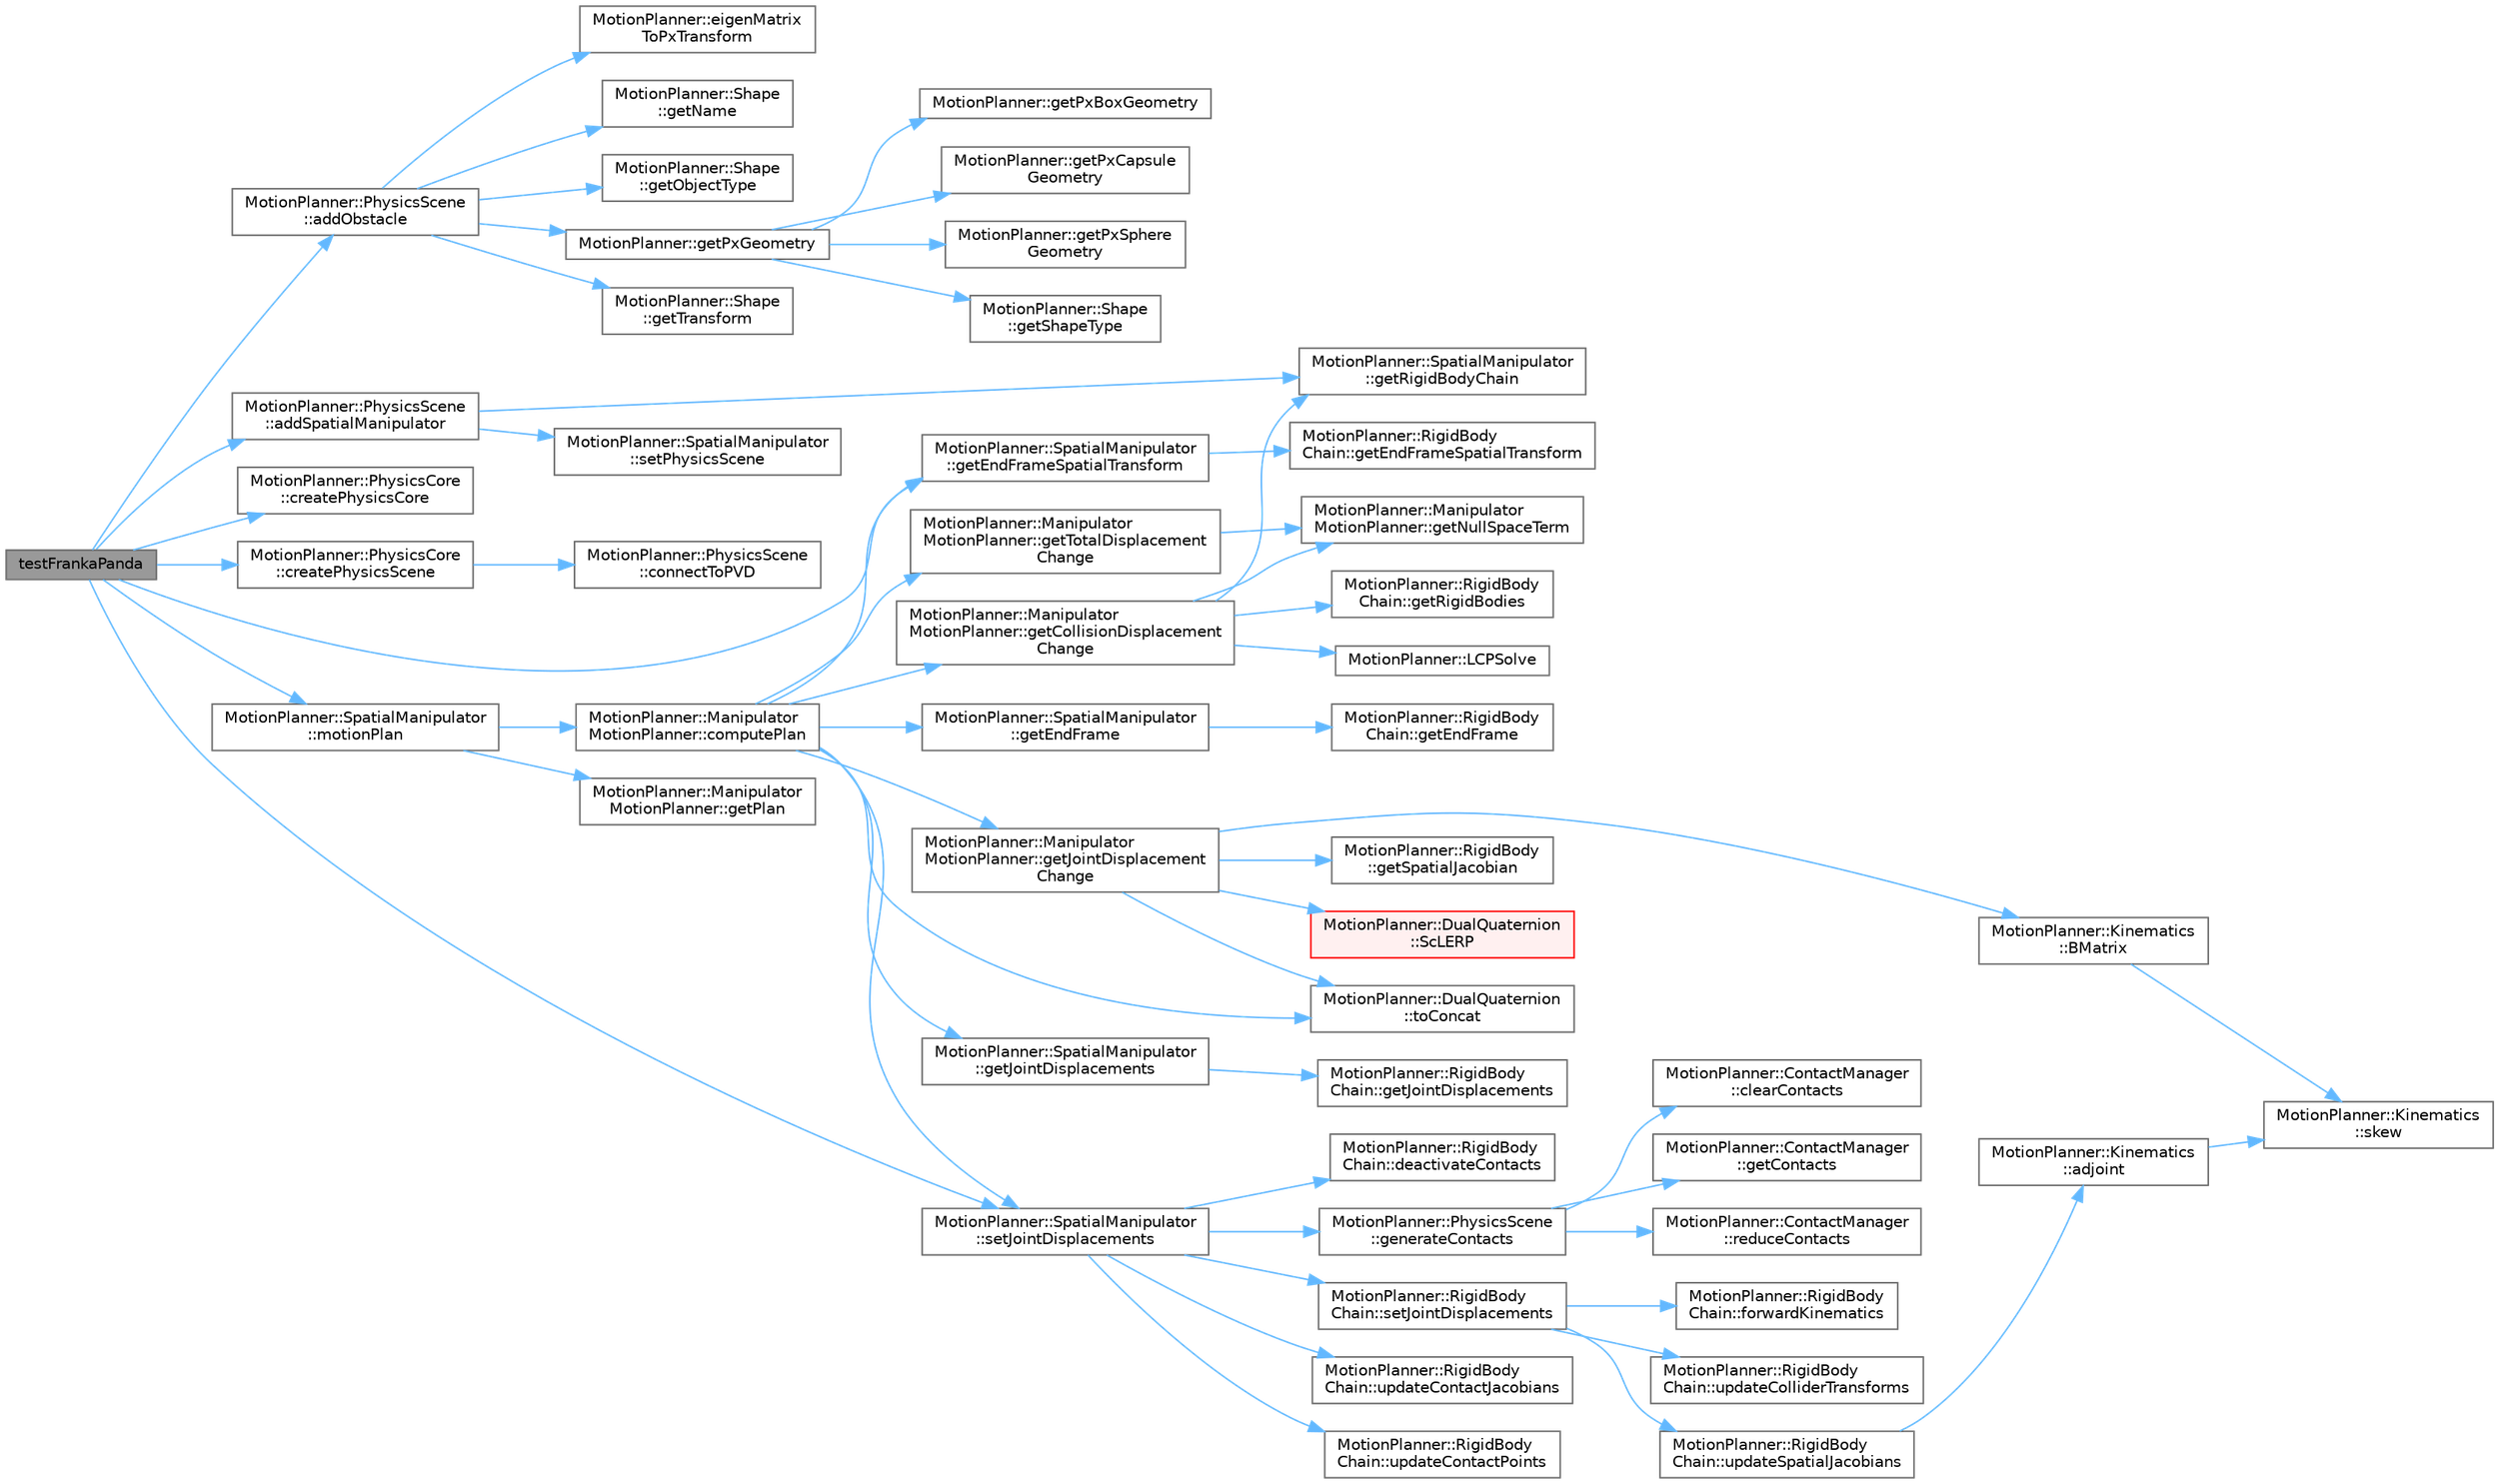 digraph "testFrankaPanda"
{
 // LATEX_PDF_SIZE
  bgcolor="transparent";
  edge [fontname=Helvetica,fontsize=10,labelfontname=Helvetica,labelfontsize=10];
  node [fontname=Helvetica,fontsize=10,shape=box,height=0.2,width=0.4];
  rankdir="LR";
  Node1 [label="testFrankaPanda",height=0.2,width=0.4,color="gray40", fillcolor="grey60", style="filled", fontcolor="black",tooltip=" "];
  Node1 -> Node2 [color="steelblue1",style="solid"];
  Node2 [label="MotionPlanner::PhysicsScene\l::addObstacle",height=0.2,width=0.4,color="grey40", fillcolor="white", style="filled",URL="$class_motion_planner_1_1_physics_scene.html#a505e5f84b92c7dd8c0c955f476842b6e",tooltip=" "];
  Node2 -> Node3 [color="steelblue1",style="solid"];
  Node3 [label="MotionPlanner::eigenMatrix\lToPxTransform",height=0.2,width=0.4,color="grey40", fillcolor="white", style="filled",URL="$namespace_motion_planner.html#a838cea8f45278eb0326d5c7e528ac2f2",tooltip=" "];
  Node2 -> Node4 [color="steelblue1",style="solid"];
  Node4 [label="MotionPlanner::Shape\l::getName",height=0.2,width=0.4,color="grey40", fillcolor="white", style="filled",URL="$class_motion_planner_1_1_shape.html#acea6c03b9cf5e36c90b60dc79f07cdfd",tooltip=" "];
  Node2 -> Node5 [color="steelblue1",style="solid"];
  Node5 [label="MotionPlanner::Shape\l::getObjectType",height=0.2,width=0.4,color="grey40", fillcolor="white", style="filled",URL="$class_motion_planner_1_1_shape.html#a1d7f6dd9ae3bc640b2e36384bfb33a13",tooltip=" "];
  Node2 -> Node6 [color="steelblue1",style="solid"];
  Node6 [label="MotionPlanner::getPxGeometry",height=0.2,width=0.4,color="grey40", fillcolor="white", style="filled",URL="$namespace_motion_planner.html#a9f065fef79f13d23e7c084691a30a62e",tooltip=" "];
  Node6 -> Node7 [color="steelblue1",style="solid"];
  Node7 [label="MotionPlanner::getPxBoxGeometry",height=0.2,width=0.4,color="grey40", fillcolor="white", style="filled",URL="$namespace_motion_planner.html#a47f69fbf2dccb145dfbe6e481174e7cf",tooltip=" "];
  Node6 -> Node8 [color="steelblue1",style="solid"];
  Node8 [label="MotionPlanner::getPxCapsule\lGeometry",height=0.2,width=0.4,color="grey40", fillcolor="white", style="filled",URL="$namespace_motion_planner.html#afdea9a17396da6b4a31fedaf7d09cbfc",tooltip=" "];
  Node6 -> Node9 [color="steelblue1",style="solid"];
  Node9 [label="MotionPlanner::getPxSphere\lGeometry",height=0.2,width=0.4,color="grey40", fillcolor="white", style="filled",URL="$namespace_motion_planner.html#aa2022e3f0fd2991f4f1a55433b19ab20",tooltip=" "];
  Node6 -> Node10 [color="steelblue1",style="solid"];
  Node10 [label="MotionPlanner::Shape\l::getShapeType",height=0.2,width=0.4,color="grey40", fillcolor="white", style="filled",URL="$class_motion_planner_1_1_shape.html#aeb66fd269642463310afdb36d965491c",tooltip=" "];
  Node2 -> Node11 [color="steelblue1",style="solid"];
  Node11 [label="MotionPlanner::Shape\l::getTransform",height=0.2,width=0.4,color="grey40", fillcolor="white", style="filled",URL="$class_motion_planner_1_1_shape.html#a6ac7f2e8a46cde44a20e81e39d138ad9",tooltip=" "];
  Node1 -> Node12 [color="steelblue1",style="solid"];
  Node12 [label="MotionPlanner::PhysicsScene\l::addSpatialManipulator",height=0.2,width=0.4,color="grey40", fillcolor="white", style="filled",URL="$class_motion_planner_1_1_physics_scene.html#ab29441854f3e66856df5836e5c52fdd4",tooltip=" "];
  Node12 -> Node13 [color="steelblue1",style="solid"];
  Node13 [label="MotionPlanner::SpatialManipulator\l::getRigidBodyChain",height=0.2,width=0.4,color="grey40", fillcolor="white", style="filled",URL="$class_motion_planner_1_1_spatial_manipulator.html#a2c6575a1cac697922a54d1c6a038f3d8",tooltip=" "];
  Node12 -> Node14 [color="steelblue1",style="solid"];
  Node14 [label="MotionPlanner::SpatialManipulator\l::setPhysicsScene",height=0.2,width=0.4,color="grey40", fillcolor="white", style="filled",URL="$class_motion_planner_1_1_spatial_manipulator.html#a397ed731bbfa82e78392d0060cd93710",tooltip=" "];
  Node1 -> Node15 [color="steelblue1",style="solid"];
  Node15 [label="MotionPlanner::PhysicsCore\l::createPhysicsCore",height=0.2,width=0.4,color="grey40", fillcolor="white", style="filled",URL="$class_motion_planner_1_1_physics_core.html#a9820626a89f7778e1e46e501b302ef5e",tooltip=" "];
  Node1 -> Node16 [color="steelblue1",style="solid"];
  Node16 [label="MotionPlanner::PhysicsCore\l::createPhysicsScene",height=0.2,width=0.4,color="grey40", fillcolor="white", style="filled",URL="$class_motion_planner_1_1_physics_core.html#ab83f143f8ad0c9ed4a48413b5259c3cd",tooltip=" "];
  Node16 -> Node17 [color="steelblue1",style="solid"];
  Node17 [label="MotionPlanner::PhysicsScene\l::connectToPVD",height=0.2,width=0.4,color="grey40", fillcolor="white", style="filled",URL="$class_motion_planner_1_1_physics_scene.html#a4d84756c621d3ed5dc039685a4b45e60",tooltip=" "];
  Node1 -> Node18 [color="steelblue1",style="solid"];
  Node18 [label="MotionPlanner::SpatialManipulator\l::getEndFrameSpatialTransform",height=0.2,width=0.4,color="grey40", fillcolor="white", style="filled",URL="$class_motion_planner_1_1_spatial_manipulator.html#a17f46fc575ca2bcbdb1d870dccaad9f2",tooltip=" "];
  Node18 -> Node19 [color="steelblue1",style="solid"];
  Node19 [label="MotionPlanner::RigidBody\lChain::getEndFrameSpatialTransform",height=0.2,width=0.4,color="grey40", fillcolor="white", style="filled",URL="$class_motion_planner_1_1_rigid_body_chain.html#a3d9de6ab9b4a9553124ac4d1d9d42b6b",tooltip=" "];
  Node1 -> Node20 [color="steelblue1",style="solid"];
  Node20 [label="MotionPlanner::SpatialManipulator\l::motionPlan",height=0.2,width=0.4,color="grey40", fillcolor="white", style="filled",URL="$class_motion_planner_1_1_spatial_manipulator.html#a957b98e821483a5308bc593eb68a194c",tooltip=" "];
  Node20 -> Node21 [color="steelblue1",style="solid"];
  Node21 [label="MotionPlanner::Manipulator\lMotionPlanner::computePlan",height=0.2,width=0.4,color="grey40", fillcolor="white", style="filled",URL="$class_motion_planner_1_1_manipulator_motion_planner.html#a9b7171efe0c7bdf5b82c4e99da2cd93a",tooltip=" "];
  Node21 -> Node22 [color="steelblue1",style="solid"];
  Node22 [label="MotionPlanner::Manipulator\lMotionPlanner::getCollisionDisplacement\lChange",height=0.2,width=0.4,color="grey40", fillcolor="white", style="filled",URL="$class_motion_planner_1_1_manipulator_motion_planner.html#ae6b6ed04bacad0c3320a0093b9d03094",tooltip=" "];
  Node22 -> Node23 [color="steelblue1",style="solid"];
  Node23 [label="MotionPlanner::Manipulator\lMotionPlanner::getNullSpaceTerm",height=0.2,width=0.4,color="grey40", fillcolor="white", style="filled",URL="$class_motion_planner_1_1_manipulator_motion_planner.html#a506d942e13860dd5c93c164da06c73d3",tooltip=" "];
  Node22 -> Node24 [color="steelblue1",style="solid"];
  Node24 [label="MotionPlanner::RigidBody\lChain::getRigidBodies",height=0.2,width=0.4,color="grey40", fillcolor="white", style="filled",URL="$class_motion_planner_1_1_rigid_body_chain.html#a4b354a7d2a3100b91ff78192d87e2453",tooltip=" "];
  Node22 -> Node13 [color="steelblue1",style="solid"];
  Node22 -> Node25 [color="steelblue1",style="solid"];
  Node25 [label="MotionPlanner::LCPSolve",height=0.2,width=0.4,color="grey40", fillcolor="white", style="filled",URL="$namespace_motion_planner.html#a6b6af252470b50725ce3b618cf25bdab",tooltip=" "];
  Node21 -> Node26 [color="steelblue1",style="solid"];
  Node26 [label="MotionPlanner::SpatialManipulator\l::getEndFrame",height=0.2,width=0.4,color="grey40", fillcolor="white", style="filled",URL="$class_motion_planner_1_1_spatial_manipulator.html#a019f95c38bde2cabdeebc5c9807904d3",tooltip=" "];
  Node26 -> Node27 [color="steelblue1",style="solid"];
  Node27 [label="MotionPlanner::RigidBody\lChain::getEndFrame",height=0.2,width=0.4,color="grey40", fillcolor="white", style="filled",URL="$class_motion_planner_1_1_rigid_body_chain.html#af67da81fcb61c6eaa5a971c1c4f5682f",tooltip=" "];
  Node21 -> Node18 [color="steelblue1",style="solid"];
  Node21 -> Node28 [color="steelblue1",style="solid"];
  Node28 [label="MotionPlanner::Manipulator\lMotionPlanner::getJointDisplacement\lChange",height=0.2,width=0.4,color="grey40", fillcolor="white", style="filled",URL="$class_motion_planner_1_1_manipulator_motion_planner.html#a3f8aac288befc3ebfb244690cc177506",tooltip=" "];
  Node28 -> Node29 [color="steelblue1",style="solid"];
  Node29 [label="MotionPlanner::Kinematics\l::BMatrix",height=0.2,width=0.4,color="grey40", fillcolor="white", style="filled",URL="$namespace_motion_planner_1_1_kinematics.html#afc8cc192134d01ef289f8588825907ca",tooltip=" "];
  Node29 -> Node30 [color="steelblue1",style="solid"];
  Node30 [label="MotionPlanner::Kinematics\l::skew",height=0.2,width=0.4,color="grey40", fillcolor="white", style="filled",URL="$namespace_motion_planner_1_1_kinematics.html#a35be98501567026badfaa3995595171f",tooltip=" "];
  Node28 -> Node31 [color="steelblue1",style="solid"];
  Node31 [label="MotionPlanner::RigidBody\l::getSpatialJacobian",height=0.2,width=0.4,color="grey40", fillcolor="white", style="filled",URL="$class_motion_planner_1_1_rigid_body.html#a74df546a835c7f449cc3e5c8defed9ac",tooltip=" "];
  Node28 -> Node32 [color="steelblue1",style="solid"];
  Node32 [label="MotionPlanner::DualQuaternion\l::ScLERP",height=0.2,width=0.4,color="red", fillcolor="#FFF0F0", style="filled",URL="$class_motion_planner_1_1_dual_quaternion.html#a692107a6835968fb192faa6f09d82657",tooltip=" "];
  Node28 -> Node36 [color="steelblue1",style="solid"];
  Node36 [label="MotionPlanner::DualQuaternion\l::toConcat",height=0.2,width=0.4,color="grey40", fillcolor="white", style="filled",URL="$class_motion_planner_1_1_dual_quaternion.html#a3c17e73dd15a659de74675bc663852f4",tooltip=" "];
  Node21 -> Node37 [color="steelblue1",style="solid"];
  Node37 [label="MotionPlanner::SpatialManipulator\l::getJointDisplacements",height=0.2,width=0.4,color="grey40", fillcolor="white", style="filled",URL="$class_motion_planner_1_1_spatial_manipulator.html#ad842e413bfd4923f5a76eb63d734f44c",tooltip=" "];
  Node37 -> Node38 [color="steelblue1",style="solid"];
  Node38 [label="MotionPlanner::RigidBody\lChain::getJointDisplacements",height=0.2,width=0.4,color="grey40", fillcolor="white", style="filled",URL="$class_motion_planner_1_1_rigid_body_chain.html#acf4ee9dc4e0f1f774ee924b837dd1017",tooltip=" "];
  Node21 -> Node39 [color="steelblue1",style="solid"];
  Node39 [label="MotionPlanner::Manipulator\lMotionPlanner::getTotalDisplacement\lChange",height=0.2,width=0.4,color="grey40", fillcolor="white", style="filled",URL="$class_motion_planner_1_1_manipulator_motion_planner.html#a5956f7c82b533377d72d6223fe0366da",tooltip=" "];
  Node39 -> Node23 [color="steelblue1",style="solid"];
  Node21 -> Node40 [color="steelblue1",style="solid"];
  Node40 [label="MotionPlanner::SpatialManipulator\l::setJointDisplacements",height=0.2,width=0.4,color="grey40", fillcolor="white", style="filled",URL="$class_motion_planner_1_1_spatial_manipulator.html#a5119faa935bc11dc513a5cf8897730a6",tooltip=" "];
  Node40 -> Node41 [color="steelblue1",style="solid"];
  Node41 [label="MotionPlanner::RigidBody\lChain::deactivateContacts",height=0.2,width=0.4,color="grey40", fillcolor="white", style="filled",URL="$class_motion_planner_1_1_rigid_body_chain.html#afab4df7237fa2c381e66e18999cf808c",tooltip=" "];
  Node40 -> Node42 [color="steelblue1",style="solid"];
  Node42 [label="MotionPlanner::PhysicsScene\l::generateContacts",height=0.2,width=0.4,color="grey40", fillcolor="white", style="filled",URL="$class_motion_planner_1_1_physics_scene.html#ae489972e3ba384b383a0b87c8022b3d7",tooltip=" "];
  Node42 -> Node43 [color="steelblue1",style="solid"];
  Node43 [label="MotionPlanner::ContactManager\l::clearContacts",height=0.2,width=0.4,color="grey40", fillcolor="white", style="filled",URL="$class_motion_planner_1_1_contact_manager.html#a7f9f83cee66a0d7d53453111015840cd",tooltip=" "];
  Node42 -> Node44 [color="steelblue1",style="solid"];
  Node44 [label="MotionPlanner::ContactManager\l::getContacts",height=0.2,width=0.4,color="grey40", fillcolor="white", style="filled",URL="$class_motion_planner_1_1_contact_manager.html#a5596d0cc57907ccbb5119481d693ae0b",tooltip=" "];
  Node42 -> Node45 [color="steelblue1",style="solid"];
  Node45 [label="MotionPlanner::ContactManager\l::reduceContacts",height=0.2,width=0.4,color="grey40", fillcolor="white", style="filled",URL="$class_motion_planner_1_1_contact_manager.html#a95f2aae2315a9eba379c68a2a529de4f",tooltip=" "];
  Node40 -> Node46 [color="steelblue1",style="solid"];
  Node46 [label="MotionPlanner::RigidBody\lChain::setJointDisplacements",height=0.2,width=0.4,color="grey40", fillcolor="white", style="filled",URL="$class_motion_planner_1_1_rigid_body_chain.html#ae2ff7178e007e96bec2a0ece13562178",tooltip=" "];
  Node46 -> Node47 [color="steelblue1",style="solid"];
  Node47 [label="MotionPlanner::RigidBody\lChain::forwardKinematics",height=0.2,width=0.4,color="grey40", fillcolor="white", style="filled",URL="$class_motion_planner_1_1_rigid_body_chain.html#a5e410c6414b3e2e3cdb8fd1488fa950c",tooltip=" "];
  Node46 -> Node48 [color="steelblue1",style="solid"];
  Node48 [label="MotionPlanner::RigidBody\lChain::updateColliderTransforms",height=0.2,width=0.4,color="grey40", fillcolor="white", style="filled",URL="$class_motion_planner_1_1_rigid_body_chain.html#a2ca3e77fa260169165072774de628206",tooltip=" "];
  Node46 -> Node49 [color="steelblue1",style="solid"];
  Node49 [label="MotionPlanner::RigidBody\lChain::updateSpatialJacobians",height=0.2,width=0.4,color="grey40", fillcolor="white", style="filled",URL="$class_motion_planner_1_1_rigid_body_chain.html#aed9df3426edd5ea9eedbe26883954074",tooltip=" "];
  Node49 -> Node50 [color="steelblue1",style="solid"];
  Node50 [label="MotionPlanner::Kinematics\l::adjoint",height=0.2,width=0.4,color="grey40", fillcolor="white", style="filled",URL="$namespace_motion_planner_1_1_kinematics.html#a64952c9c34bb9e9cc9ba118e1b92894f",tooltip=" "];
  Node50 -> Node30 [color="steelblue1",style="solid"];
  Node40 -> Node51 [color="steelblue1",style="solid"];
  Node51 [label="MotionPlanner::RigidBody\lChain::updateContactJacobians",height=0.2,width=0.4,color="grey40", fillcolor="white", style="filled",URL="$class_motion_planner_1_1_rigid_body_chain.html#abcef75531665c07e0e79141cbb92d45b",tooltip=" "];
  Node40 -> Node52 [color="steelblue1",style="solid"];
  Node52 [label="MotionPlanner::RigidBody\lChain::updateContactPoints",height=0.2,width=0.4,color="grey40", fillcolor="white", style="filled",URL="$class_motion_planner_1_1_rigid_body_chain.html#a43f86be45c12a0c60d6edeeeafd1f0c1",tooltip=" "];
  Node21 -> Node36 [color="steelblue1",style="solid"];
  Node20 -> Node53 [color="steelblue1",style="solid"];
  Node53 [label="MotionPlanner::Manipulator\lMotionPlanner::getPlan",height=0.2,width=0.4,color="grey40", fillcolor="white", style="filled",URL="$class_motion_planner_1_1_manipulator_motion_planner.html#ab105992372fdb773c60020cac3fde93e",tooltip=" "];
  Node1 -> Node40 [color="steelblue1",style="solid"];
}
